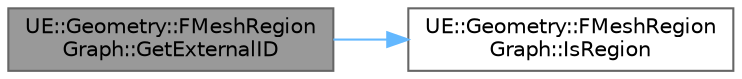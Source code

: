 digraph "UE::Geometry::FMeshRegionGraph::GetExternalID"
{
 // INTERACTIVE_SVG=YES
 // LATEX_PDF_SIZE
  bgcolor="transparent";
  edge [fontname=Helvetica,fontsize=10,labelfontname=Helvetica,labelfontsize=10];
  node [fontname=Helvetica,fontsize=10,shape=box,height=0.2,width=0.4];
  rankdir="LR";
  Node1 [id="Node000001",label="UE::Geometry::FMeshRegion\lGraph::GetExternalID",height=0.2,width=0.4,color="gray40", fillcolor="grey60", style="filled", fontcolor="black",tooltip=" "];
  Node1 -> Node2 [id="edge1_Node000001_Node000002",color="steelblue1",style="solid",tooltip=" "];
  Node2 [id="Node000002",label="UE::Geometry::FMeshRegion\lGraph::IsRegion",height=0.2,width=0.4,color="grey40", fillcolor="white", style="filled",URL="$db/df9/classUE_1_1Geometry_1_1FMeshRegionGraph.html#a4d20bec09f31e09f3262671086e52fbe",tooltip=" "];
}
